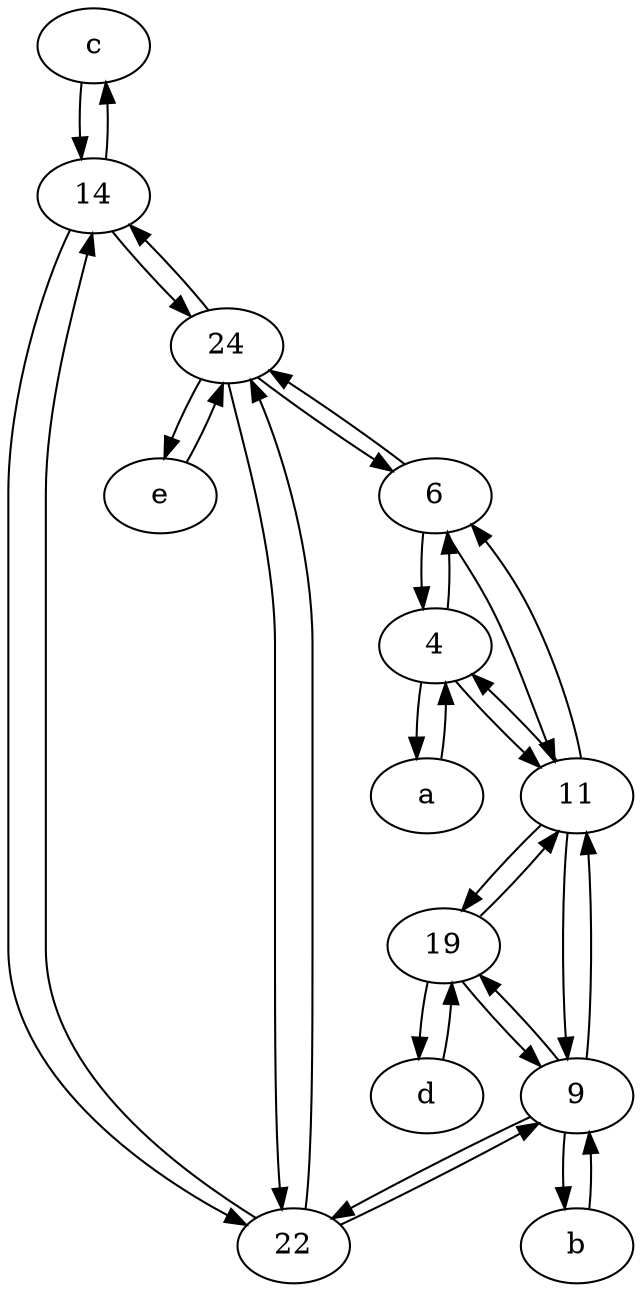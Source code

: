 digraph  {
	c [pos="20,10!"];
	e [pos="30,50!"];
	19;
	b [pos="50,20!"];
	14;
	4;
	d [pos="20,30!"];
	22;
	6;
	24;
	9;
	a [pos="40,10!"];
	11;
	c -> 14;
	19 -> 11;
	6 -> 11;
	19 -> d;
	11 -> 4;
	b -> 9;
	6 -> 24;
	e -> 24;
	a -> 4;
	14 -> 22;
	22 -> 14;
	4 -> 6;
	24 -> e;
	19 -> 9;
	9 -> b;
	14 -> c;
	4 -> 11;
	24 -> 6;
	22 -> 9;
	24 -> 22;
	11 -> 6;
	9 -> 11;
	11 -> 19;
	14 -> 24;
	24 -> 14;
	6 -> 4;
	22 -> 24;
	4 -> a;
	11 -> 9;
	9 -> 19;
	d -> 19;
	9 -> 22;

	}